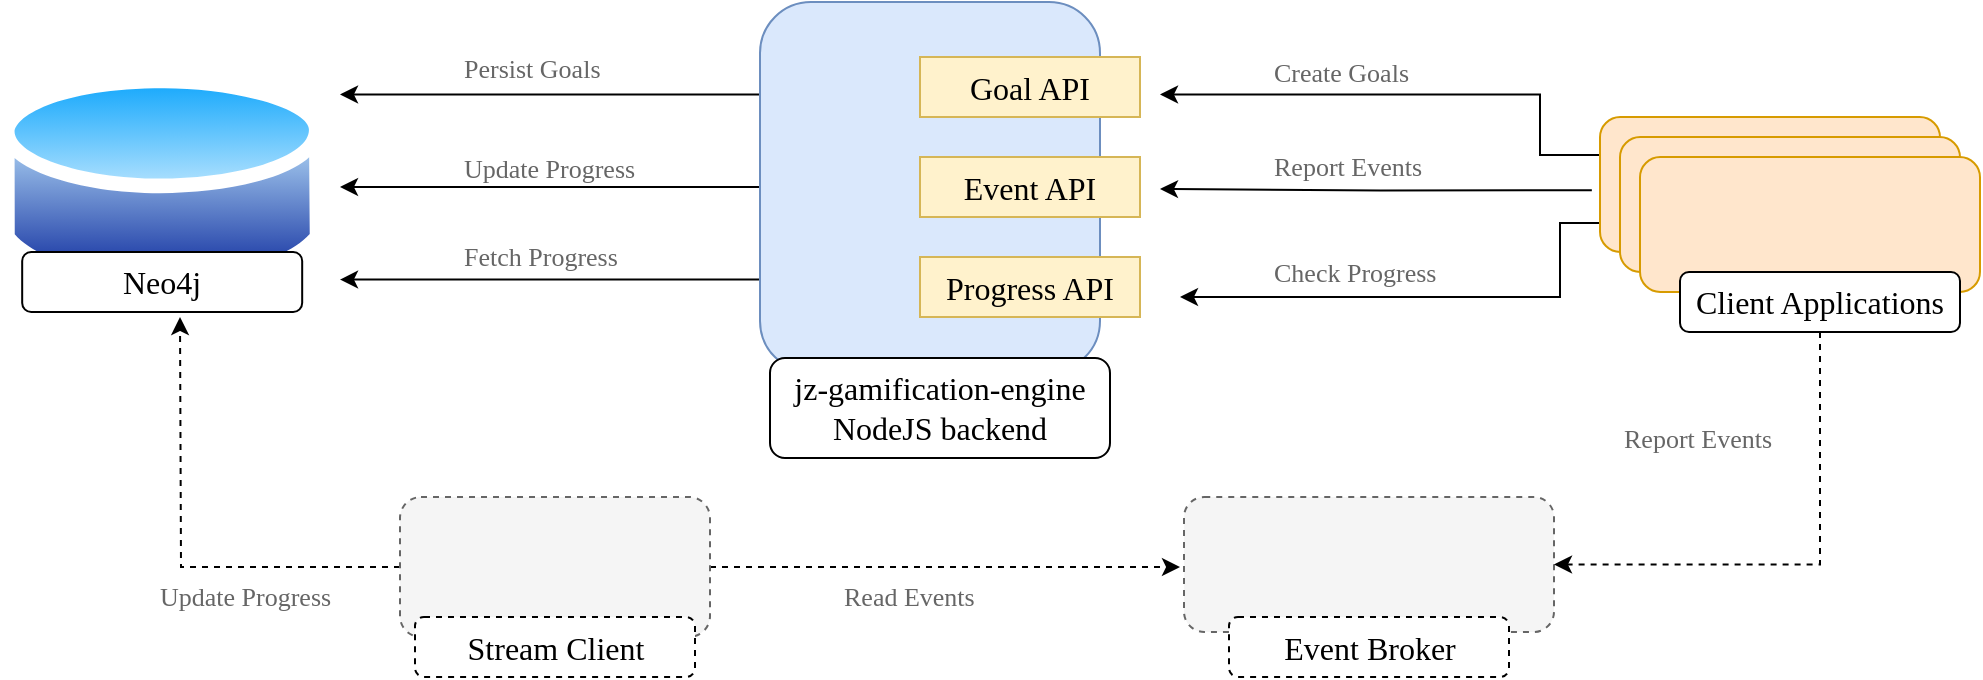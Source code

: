 <mxfile version="17.4.5" type="device"><diagram id="pYRfqx4f9lnOGIzERoM0" name="Page-1"><mxGraphModel dx="1138" dy="583" grid="0" gridSize="10" guides="1" tooltips="1" connect="1" arrows="1" fold="1" page="1" pageScale="1" pageWidth="1100" pageHeight="850" math="0" shadow="0"><root><mxCell id="0"/><mxCell id="1" parent="0"/><mxCell id="kAiUFo1_1ab4yEO1fB9h-42" style="edgeStyle=orthogonalEdgeStyle;rounded=0;orthogonalLoop=1;jettySize=auto;html=1;exitX=0;exitY=0.5;exitDx=0;exitDy=0;fontFamily=Tahoma;fontSize=14;" edge="1" parent="1" source="kAiUFo1_1ab4yEO1fB9h-1"><mxGeometry relative="1" as="geometry"><mxPoint x="223" y="362.5" as="targetPoint"/></mxGeometry></mxCell><mxCell id="kAiUFo1_1ab4yEO1fB9h-48" style="edgeStyle=orthogonalEdgeStyle;rounded=0;orthogonalLoop=1;jettySize=auto;html=1;exitX=0;exitY=0.75;exitDx=0;exitDy=0;fontFamily=Tahoma;fontSize=14;" edge="1" parent="1" source="kAiUFo1_1ab4yEO1fB9h-1"><mxGeometry relative="1" as="geometry"><mxPoint x="223" y="408.786" as="targetPoint"/></mxGeometry></mxCell><mxCell id="kAiUFo1_1ab4yEO1fB9h-49" style="edgeStyle=orthogonalEdgeStyle;rounded=0;orthogonalLoop=1;jettySize=auto;html=1;exitX=0;exitY=0.25;exitDx=0;exitDy=0;fontFamily=Tahoma;fontSize=14;" edge="1" parent="1" source="kAiUFo1_1ab4yEO1fB9h-1"><mxGeometry relative="1" as="geometry"><mxPoint x="223" y="316.214" as="targetPoint"/></mxGeometry></mxCell><mxCell id="kAiUFo1_1ab4yEO1fB9h-1" value="" style="rounded=1;whiteSpace=wrap;html=1;fillColor=#dae8fc;strokeColor=#6c8ebf;fontStyle=0;fontFamily=Tahoma;fontSize=16;" vertex="1" parent="1"><mxGeometry x="433" y="270" width="170" height="185" as="geometry"/></mxCell><mxCell id="kAiUFo1_1ab4yEO1fB9h-2" value="" style="aspect=fixed;perimeter=ellipsePerimeter;html=1;align=center;shadow=0;dashed=0;spacingTop=3;image;image=img/lib/active_directory/database.svg;fontStyle=0;imageBackground=none;fontFamily=Tahoma;fontSize=16;" vertex="1" parent="1"><mxGeometry x="53" y="300" width="162.17" height="120" as="geometry"/></mxCell><mxCell id="kAiUFo1_1ab4yEO1fB9h-3" value="Goal API" style="rounded=0;whiteSpace=wrap;html=1;fillColor=#fff2cc;strokeColor=#d6b656;fontStyle=0;fontFamily=Tahoma;fontSize=16;" vertex="1" parent="1"><mxGeometry x="513" y="297.5" width="110" height="30" as="geometry"/></mxCell><mxCell id="kAiUFo1_1ab4yEO1fB9h-5" value="Event API" style="rounded=0;whiteSpace=wrap;html=1;fillColor=#fff2cc;strokeColor=#d6b656;fontStyle=0;fontFamily=Tahoma;fontSize=16;" vertex="1" parent="1"><mxGeometry x="513" y="347.5" width="110" height="30" as="geometry"/></mxCell><mxCell id="kAiUFo1_1ab4yEO1fB9h-6" value="Progress API" style="rounded=0;whiteSpace=wrap;html=1;fillColor=#fff2cc;strokeColor=#d6b656;fontStyle=0;fontFamily=Tahoma;fontSize=16;" vertex="1" parent="1"><mxGeometry x="513" y="397.5" width="110" height="30" as="geometry"/></mxCell><mxCell id="kAiUFo1_1ab4yEO1fB9h-18" style="edgeStyle=orthogonalEdgeStyle;rounded=0;orthogonalLoop=1;jettySize=auto;html=1;fontFamily=Tahoma;fontSize=16;exitX=0;exitY=0.25;exitDx=0;exitDy=0;" edge="1" parent="1" source="kAiUFo1_1ab4yEO1fB9h-8"><mxGeometry relative="1" as="geometry"><mxPoint x="633" y="316.25" as="targetPoint"/><Array as="points"><mxPoint x="853" y="346.5"/><mxPoint x="823" y="346.5"/><mxPoint x="823" y="316.5"/></Array></mxGeometry></mxCell><mxCell id="kAiUFo1_1ab4yEO1fB9h-19" style="edgeStyle=orthogonalEdgeStyle;rounded=0;orthogonalLoop=1;jettySize=auto;html=1;exitX=0;exitY=0.75;exitDx=0;exitDy=0;fontFamily=Tahoma;fontSize=16;" edge="1" parent="1" source="kAiUFo1_1ab4yEO1fB9h-8"><mxGeometry relative="1" as="geometry"><mxPoint x="643" y="417.5" as="targetPoint"/><Array as="points"><mxPoint x="853" y="380.5"/><mxPoint x="833" y="380.5"/><mxPoint x="833" y="417.5"/></Array></mxGeometry></mxCell><mxCell id="kAiUFo1_1ab4yEO1fB9h-20" style="edgeStyle=orthogonalEdgeStyle;rounded=0;orthogonalLoop=1;jettySize=auto;html=1;exitX=-0.024;exitY=0.543;exitDx=0;exitDy=0;fontFamily=Tahoma;fontSize=16;exitPerimeter=0;" edge="1" parent="1" source="kAiUFo1_1ab4yEO1fB9h-8"><mxGeometry relative="1" as="geometry"><mxPoint x="633" y="363.5" as="targetPoint"/></mxGeometry></mxCell><mxCell id="kAiUFo1_1ab4yEO1fB9h-17" value="" style="rounded=1;whiteSpace=wrap;html=1;fillColor=#f5f5f5;strokeColor=#666666;fontStyle=0;fontFamily=Tahoma;fontSize=16;dashed=1;fontColor=#333333;" vertex="1" parent="1"><mxGeometry x="645" y="517.5" width="185" height="67.5" as="geometry"/></mxCell><mxCell id="kAiUFo1_1ab4yEO1fB9h-25" value="jz-gamification-engine&lt;br&gt;NodeJS backend" style="rounded=1;whiteSpace=wrap;html=1;fontStyle=0;fontFamily=Tahoma;fontSize=16;" vertex="1" parent="1"><mxGeometry x="438" y="448" width="170" height="50" as="geometry"/></mxCell><mxCell id="kAiUFo1_1ab4yEO1fB9h-26" value="Neo4j" style="rounded=1;whiteSpace=wrap;html=1;fontStyle=0;fontFamily=Tahoma;fontSize=16;" vertex="1" parent="1"><mxGeometry x="64.09" y="395" width="140" height="30" as="geometry"/></mxCell><mxCell id="kAiUFo1_1ab4yEO1fB9h-27" value="Event Broker" style="rounded=1;whiteSpace=wrap;html=1;fontStyle=0;fontFamily=Tahoma;fontSize=16;dashed=1;" vertex="1" parent="1"><mxGeometry x="667.5" y="577.5" width="140" height="30" as="geometry"/></mxCell><mxCell id="kAiUFo1_1ab4yEO1fB9h-28" value="" style="group" vertex="1" connectable="0" parent="1"><mxGeometry x="853" y="327.5" width="170" height="77.5" as="geometry"/></mxCell><mxCell id="kAiUFo1_1ab4yEO1fB9h-8" value="" style="rounded=1;whiteSpace=wrap;html=1;fillColor=#ffe6cc;strokeColor=#d79b00;fontStyle=0;fontFamily=Tahoma;fontSize=16;" vertex="1" parent="kAiUFo1_1ab4yEO1fB9h-28"><mxGeometry width="170" height="67.5" as="geometry"/></mxCell><mxCell id="kAiUFo1_1ab4yEO1fB9h-24" value="Client Application" style="rounded=1;whiteSpace=wrap;html=1;fontStyle=0;fontFamily=Tahoma;fontSize=16;" vertex="1" parent="kAiUFo1_1ab4yEO1fB9h-28"><mxGeometry x="20" y="50" width="140" height="27.5" as="geometry"/></mxCell><mxCell id="kAiUFo1_1ab4yEO1fB9h-29" value="" style="group" vertex="1" connectable="0" parent="1"><mxGeometry x="863" y="337.5" width="170" height="77.5" as="geometry"/></mxCell><mxCell id="kAiUFo1_1ab4yEO1fB9h-30" value="" style="rounded=1;whiteSpace=wrap;html=1;fillColor=#ffe6cc;strokeColor=#d79b00;fontStyle=0;fontFamily=Tahoma;fontSize=16;" vertex="1" parent="kAiUFo1_1ab4yEO1fB9h-29"><mxGeometry width="170" height="67.5" as="geometry"/></mxCell><mxCell id="kAiUFo1_1ab4yEO1fB9h-31" value="Client Application" style="rounded=1;whiteSpace=wrap;html=1;fontStyle=0;fontFamily=Tahoma;fontSize=16;" vertex="1" parent="kAiUFo1_1ab4yEO1fB9h-29"><mxGeometry x="20" y="47.5" width="140" height="30" as="geometry"/></mxCell><mxCell id="kAiUFo1_1ab4yEO1fB9h-33" value="" style="rounded=1;whiteSpace=wrap;html=1;fillColor=#ffe6cc;strokeColor=#d79b00;fontStyle=0;fontFamily=Tahoma;fontSize=16;" vertex="1" parent="1"><mxGeometry x="873" y="347.5" width="170" height="67.5" as="geometry"/></mxCell><mxCell id="kAiUFo1_1ab4yEO1fB9h-51" style="edgeStyle=orthogonalEdgeStyle;rounded=0;orthogonalLoop=1;jettySize=auto;html=1;entryX=1;entryY=0.5;entryDx=0;entryDy=0;fontFamily=Tahoma;fontSize=14;exitX=0.5;exitY=1;exitDx=0;exitDy=0;dashed=1;" edge="1" parent="1" source="kAiUFo1_1ab4yEO1fB9h-34" target="kAiUFo1_1ab4yEO1fB9h-17"><mxGeometry relative="1" as="geometry"/></mxCell><mxCell id="kAiUFo1_1ab4yEO1fB9h-34" value="Client Applications" style="rounded=1;whiteSpace=wrap;html=1;fontStyle=0;fontFamily=Tahoma;fontSize=16;" vertex="1" parent="1"><mxGeometry x="893" y="405" width="140" height="30" as="geometry"/></mxCell><mxCell id="kAiUFo1_1ab4yEO1fB9h-37" value="Create Goals" style="text;html=1;strokeColor=none;fillColor=none;align=left;verticalAlign=middle;whiteSpace=wrap;rounded=0;fontFamily=Tahoma;fontSize=13;fontColor=#666666;" vertex="1" parent="1"><mxGeometry x="687.5" y="290" width="100" height="30" as="geometry"/></mxCell><mxCell id="kAiUFo1_1ab4yEO1fB9h-39" value="Report Events" style="text;html=1;strokeColor=none;fillColor=none;align=left;verticalAlign=middle;whiteSpace=wrap;rounded=0;fontFamily=Tahoma;fontSize=13;fontColor=#666666;" vertex="1" parent="1"><mxGeometry x="687.5" y="337" width="100" height="30" as="geometry"/></mxCell><mxCell id="kAiUFo1_1ab4yEO1fB9h-40" value="Check Progress" style="text;html=1;strokeColor=none;fillColor=none;align=left;verticalAlign=middle;whiteSpace=wrap;rounded=0;fontFamily=Tahoma;fontSize=13;fontColor=#666666;" vertex="1" parent="1"><mxGeometry x="687.5" y="390" width="100" height="30" as="geometry"/></mxCell><mxCell id="kAiUFo1_1ab4yEO1fB9h-45" value="Persist Goals" style="text;html=1;strokeColor=none;fillColor=none;align=left;verticalAlign=middle;whiteSpace=wrap;rounded=0;fontFamily=Tahoma;fontSize=13;fontColor=#666666;" vertex="1" parent="1"><mxGeometry x="283" y="287.5" width="100" height="30" as="geometry"/></mxCell><mxCell id="kAiUFo1_1ab4yEO1fB9h-47" value="Update Progress" style="text;html=1;strokeColor=none;fillColor=none;align=left;verticalAlign=middle;whiteSpace=wrap;rounded=0;fontFamily=Tahoma;fontSize=13;fontColor=#666666;" vertex="1" parent="1"><mxGeometry x="131" y="552" width="120" height="30" as="geometry"/></mxCell><mxCell id="kAiUFo1_1ab4yEO1fB9h-50" value="Fetch Progress" style="text;html=1;strokeColor=none;fillColor=none;align=left;verticalAlign=middle;whiteSpace=wrap;rounded=0;fontFamily=Tahoma;fontSize=13;fontColor=#666666;" vertex="1" parent="1"><mxGeometry x="283" y="382" width="120" height="30" as="geometry"/></mxCell><mxCell id="kAiUFo1_1ab4yEO1fB9h-53" style="edgeStyle=orthogonalEdgeStyle;rounded=0;orthogonalLoop=1;jettySize=auto;html=1;dashed=1;fontFamily=Tahoma;fontSize=14;" edge="1" parent="1" source="kAiUFo1_1ab4yEO1fB9h-52"><mxGeometry relative="1" as="geometry"><mxPoint x="143" y="427.5" as="targetPoint"/></mxGeometry></mxCell><mxCell id="kAiUFo1_1ab4yEO1fB9h-54" style="edgeStyle=orthogonalEdgeStyle;rounded=0;orthogonalLoop=1;jettySize=auto;html=1;dashed=1;fontFamily=Tahoma;fontSize=14;" edge="1" parent="1" source="kAiUFo1_1ab4yEO1fB9h-52"><mxGeometry relative="1" as="geometry"><mxPoint x="643" y="552.5" as="targetPoint"/></mxGeometry></mxCell><mxCell id="kAiUFo1_1ab4yEO1fB9h-52" value="" style="rounded=1;whiteSpace=wrap;html=1;fillColor=#f5f5f5;strokeColor=#666666;fontStyle=0;fontFamily=Tahoma;fontSize=16;dashed=1;fontColor=#333333;" vertex="1" parent="1"><mxGeometry x="253" y="517.5" width="155" height="70" as="geometry"/></mxCell><mxCell id="kAiUFo1_1ab4yEO1fB9h-55" value="Stream Client" style="rounded=1;whiteSpace=wrap;html=1;fontStyle=0;fontFamily=Tahoma;fontSize=16;dashed=1;" vertex="1" parent="1"><mxGeometry x="260.5" y="577.5" width="140" height="30" as="geometry"/></mxCell><mxCell id="kAiUFo1_1ab4yEO1fB9h-58" value="Read Events" style="text;html=1;strokeColor=none;fillColor=none;align=left;verticalAlign=middle;whiteSpace=wrap;rounded=0;fontFamily=Tahoma;fontSize=13;fontColor=#666666;" vertex="1" parent="1"><mxGeometry x="473" y="552" width="100" height="30" as="geometry"/></mxCell><mxCell id="kAiUFo1_1ab4yEO1fB9h-59" value="Report Events" style="text;html=1;strokeColor=none;fillColor=none;align=left;verticalAlign=middle;whiteSpace=wrap;rounded=0;fontFamily=Tahoma;fontSize=13;fontColor=#666666;" vertex="1" parent="1"><mxGeometry x="863" y="473" width="100" height="30" as="geometry"/></mxCell><mxCell id="kAiUFo1_1ab4yEO1fB9h-60" value="Update Progress" style="text;html=1;strokeColor=none;fillColor=none;align=left;verticalAlign=middle;whiteSpace=wrap;rounded=0;fontFamily=Tahoma;fontSize=13;fontColor=#666666;" vertex="1" parent="1"><mxGeometry x="283" y="337.5" width="120" height="30" as="geometry"/></mxCell></root></mxGraphModel></diagram></mxfile>